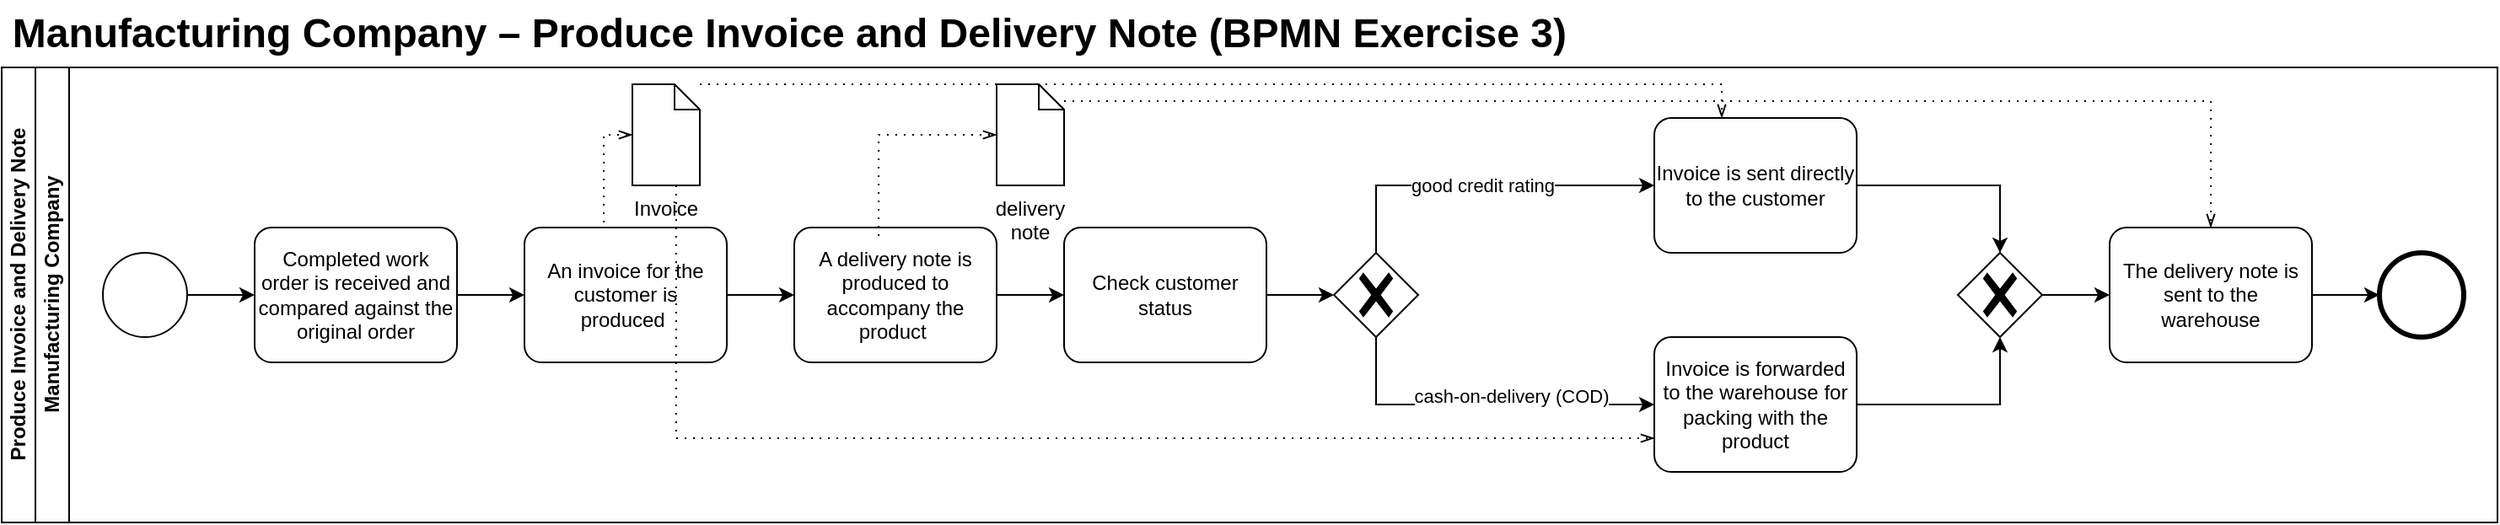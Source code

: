<mxfile version="20.5.1" type="github">
  <diagram id="i505uTj9jNunIqEYuS5m" name="第 1 页">
    <mxGraphModel dx="603" dy="790" grid="1" gridSize="10" guides="1" tooltips="1" connect="1" arrows="1" fold="1" page="1" pageScale="1" pageWidth="827" pageHeight="1169" math="0" shadow="0">
      <root>
        <mxCell id="0" />
        <mxCell id="1" parent="0" />
        <mxCell id="6hNbcYGKXFEUJrrH9xau-1" value="Manufacturing Company – Produce Invoice and Delivery Note (BPMN Exercise 3)&amp;nbsp;" style="text;strokeColor=none;fillColor=none;html=1;fontSize=24;fontStyle=1;verticalAlign=middle;align=center;" vertex="1" parent="1">
          <mxGeometry x="440" y="10" width="100" height="40" as="geometry" />
        </mxCell>
        <mxCell id="6hNbcYGKXFEUJrrH9xau-2" value="Produce Invoice and Delivery Note" style="swimlane;html=1;childLayout=stackLayout;resizeParent=1;resizeParentMax=0;horizontal=0;startSize=20;horizontalStack=0;" vertex="1" parent="1">
          <mxGeometry x="20" y="50" width="1480" height="270" as="geometry" />
        </mxCell>
        <mxCell id="6hNbcYGKXFEUJrrH9xau-3" value="Manufacturing Company" style="swimlane;html=1;startSize=20;horizontal=0;" vertex="1" parent="6hNbcYGKXFEUJrrH9xau-2">
          <mxGeometry x="20" width="1460" height="270" as="geometry" />
        </mxCell>
        <mxCell id="6hNbcYGKXFEUJrrH9xau-10" value="" style="edgeStyle=orthogonalEdgeStyle;rounded=0;orthogonalLoop=1;jettySize=auto;html=1;" edge="1" parent="6hNbcYGKXFEUJrrH9xau-3" source="6hNbcYGKXFEUJrrH9xau-6" target="6hNbcYGKXFEUJrrH9xau-9">
          <mxGeometry relative="1" as="geometry" />
        </mxCell>
        <mxCell id="6hNbcYGKXFEUJrrH9xau-6" value="Completed work order is received and compared against the original order" style="points=[[0.25,0,0],[0.5,0,0],[0.75,0,0],[1,0.25,0],[1,0.5,0],[1,0.75,0],[0.75,1,0],[0.5,1,0],[0.25,1,0],[0,0.75,0],[0,0.5,0],[0,0.25,0]];shape=mxgraph.bpmn.task;whiteSpace=wrap;rectStyle=rounded;size=10;taskMarker=abstract;" vertex="1" parent="6hNbcYGKXFEUJrrH9xau-3">
          <mxGeometry x="130" y="95" width="120" height="80" as="geometry" />
        </mxCell>
        <mxCell id="6hNbcYGKXFEUJrrH9xau-8" style="edgeStyle=orthogonalEdgeStyle;rounded=0;orthogonalLoop=1;jettySize=auto;html=1;" edge="1" parent="6hNbcYGKXFEUJrrH9xau-3" source="6hNbcYGKXFEUJrrH9xau-7" target="6hNbcYGKXFEUJrrH9xau-6">
          <mxGeometry relative="1" as="geometry" />
        </mxCell>
        <mxCell id="6hNbcYGKXFEUJrrH9xau-7" value="" style="points=[[0.145,0.145,0],[0.5,0,0],[0.855,0.145,0],[1,0.5,0],[0.855,0.855,0],[0.5,1,0],[0.145,0.855,0],[0,0.5,0]];shape=mxgraph.bpmn.event;html=1;verticalLabelPosition=bottom;labelBackgroundColor=#ffffff;verticalAlign=top;align=center;perimeter=ellipsePerimeter;outlineConnect=0;aspect=fixed;outline=standard;symbol=general;" vertex="1" parent="6hNbcYGKXFEUJrrH9xau-3">
          <mxGeometry x="40" y="110" width="50" height="50" as="geometry" />
        </mxCell>
        <mxCell id="6hNbcYGKXFEUJrrH9xau-9" value="An invoice for the customer is produced " style="points=[[0.25,0,0],[0.5,0,0],[0.75,0,0],[1,0.25,0],[1,0.5,0],[1,0.75,0],[0.75,1,0],[0.5,1,0],[0.25,1,0],[0,0.75,0],[0,0.5,0],[0,0.25,0]];shape=mxgraph.bpmn.task;whiteSpace=wrap;rectStyle=rounded;size=10;taskMarker=abstract;" vertex="1" parent="6hNbcYGKXFEUJrrH9xau-3">
          <mxGeometry x="290" y="95" width="120" height="80" as="geometry" />
        </mxCell>
        <mxCell id="6hNbcYGKXFEUJrrH9xau-14" value="" style="points=[[0.25,0.25,0],[0.5,0,0],[0.75,0.25,0],[1,0.5,0],[0.75,0.75,0],[0.5,1,0],[0.25,0.75,0],[0,0.5,0]];shape=mxgraph.bpmn.gateway2;html=1;verticalLabelPosition=bottom;labelBackgroundColor=#ffffff;verticalAlign=top;align=center;perimeter=rhombusPerimeter;outlineConnect=0;outline=none;symbol=none;gwType=exclusive;" vertex="1" parent="6hNbcYGKXFEUJrrH9xau-3">
          <mxGeometry x="770" y="110" width="50" height="50" as="geometry" />
        </mxCell>
        <mxCell id="6hNbcYGKXFEUJrrH9xau-21" value="Invoice is sent directly to the customer" style="points=[[0.25,0,0],[0.5,0,0],[0.75,0,0],[1,0.25,0],[1,0.5,0],[1,0.75,0],[0.75,1,0],[0.5,1,0],[0.25,1,0],[0,0.75,0],[0,0.5,0],[0,0.25,0]];shape=mxgraph.bpmn.task;whiteSpace=wrap;rectStyle=rounded;size=10;taskMarker=abstract;" vertex="1" parent="6hNbcYGKXFEUJrrH9xau-3">
          <mxGeometry x="960" y="30" width="120" height="80" as="geometry" />
        </mxCell>
        <mxCell id="6hNbcYGKXFEUJrrH9xau-22" value="good credit rating" style="edgeStyle=orthogonalEdgeStyle;rounded=0;orthogonalLoop=1;jettySize=auto;html=1;" edge="1" parent="6hNbcYGKXFEUJrrH9xau-3" source="6hNbcYGKXFEUJrrH9xau-14" target="6hNbcYGKXFEUJrrH9xau-21">
          <mxGeometry relative="1" as="geometry">
            <Array as="points">
              <mxPoint x="795" y="70" />
            </Array>
          </mxGeometry>
        </mxCell>
        <mxCell id="6hNbcYGKXFEUJrrH9xau-34" style="edgeStyle=orthogonalEdgeStyle;rounded=0;orthogonalLoop=1;jettySize=auto;html=1;" edge="1" parent="6hNbcYGKXFEUJrrH9xau-3" source="6hNbcYGKXFEUJrrH9xau-28" target="6hNbcYGKXFEUJrrH9xau-33">
          <mxGeometry relative="1" as="geometry" />
        </mxCell>
        <mxCell id="6hNbcYGKXFEUJrrH9xau-28" value="" style="points=[[0.25,0.25,0],[0.5,0,0],[0.75,0.25,0],[1,0.5,0],[0.75,0.75,0],[0.5,1,0],[0.25,0.75,0],[0,0.5,0]];shape=mxgraph.bpmn.gateway2;html=1;verticalLabelPosition=bottom;labelBackgroundColor=#ffffff;verticalAlign=top;align=center;perimeter=rhombusPerimeter;outlineConnect=0;outline=none;symbol=none;gwType=exclusive;" vertex="1" parent="6hNbcYGKXFEUJrrH9xau-3">
          <mxGeometry x="1140" y="110" width="50" height="50" as="geometry" />
        </mxCell>
        <mxCell id="6hNbcYGKXFEUJrrH9xau-31" style="edgeStyle=orthogonalEdgeStyle;rounded=0;orthogonalLoop=1;jettySize=auto;html=1;" edge="1" parent="6hNbcYGKXFEUJrrH9xau-3" source="6hNbcYGKXFEUJrrH9xau-21" target="6hNbcYGKXFEUJrrH9xau-28">
          <mxGeometry relative="1" as="geometry">
            <Array as="points">
              <mxPoint x="1165" y="70" />
            </Array>
          </mxGeometry>
        </mxCell>
        <mxCell id="6hNbcYGKXFEUJrrH9xau-33" value="The delivery note is sent to the warehouse" style="points=[[0.25,0,0],[0.5,0,0],[0.75,0,0],[1,0.25,0],[1,0.5,0],[1,0.75,0],[0.75,1,0],[0.5,1,0],[0.25,1,0],[0,0.75,0],[0,0.5,0],[0,0.25,0]];shape=mxgraph.bpmn.task;whiteSpace=wrap;rectStyle=rounded;size=10;taskMarker=abstract;" vertex="1" parent="6hNbcYGKXFEUJrrH9xau-3">
          <mxGeometry x="1230" y="95" width="120" height="80" as="geometry" />
        </mxCell>
        <mxCell id="6hNbcYGKXFEUJrrH9xau-37" value="Invoice" style="shape=mxgraph.bpmn.data;labelPosition=center;verticalLabelPosition=bottom;align=center;verticalAlign=top;whiteSpace=wrap;size=15;html=1;" vertex="1" parent="6hNbcYGKXFEUJrrH9xau-3">
          <mxGeometry x="354" y="10" width="40" height="60" as="geometry" />
        </mxCell>
        <mxCell id="6hNbcYGKXFEUJrrH9xau-38" value="" style="edgeStyle=elbowEdgeStyle;fontSize=12;html=1;endFill=0;startFill=0;endSize=6;startSize=6;dashed=1;dashPattern=1 4;endArrow=openThin;startArrow=none;rounded=0;exitX=0.25;exitY=0;exitDx=0;exitDy=0;exitPerimeter=0;" edge="1" parent="6hNbcYGKXFEUJrrH9xau-3" source="6hNbcYGKXFEUJrrH9xau-9" target="6hNbcYGKXFEUJrrH9xau-37">
          <mxGeometry width="160" relative="1" as="geometry">
            <mxPoint x="170" y="50" as="sourcePoint" />
            <mxPoint x="330" y="50" as="targetPoint" />
          </mxGeometry>
        </mxCell>
        <mxCell id="6hNbcYGKXFEUJrrH9xau-39" value="delivery note" style="shape=mxgraph.bpmn.data;labelPosition=center;verticalLabelPosition=bottom;align=center;verticalAlign=top;whiteSpace=wrap;size=15;html=1;" vertex="1" parent="6hNbcYGKXFEUJrrH9xau-3">
          <mxGeometry x="570" y="10" width="40" height="60" as="geometry" />
        </mxCell>
        <mxCell id="6hNbcYGKXFEUJrrH9xau-41" value="" style="edgeStyle=elbowEdgeStyle;fontSize=12;html=1;endFill=0;startFill=0;endSize=6;startSize=6;dashed=1;dashPattern=1 4;endArrow=openThin;startArrow=none;rounded=0;" edge="1" parent="6hNbcYGKXFEUJrrH9xau-3" source="6hNbcYGKXFEUJrrH9xau-39" target="6hNbcYGKXFEUJrrH9xau-33">
          <mxGeometry width="160" relative="1" as="geometry">
            <mxPoint x="630" y="40" as="sourcePoint" />
            <mxPoint x="760" y="40" as="targetPoint" />
            <Array as="points">
              <mxPoint x="1290" y="20" />
            </Array>
          </mxGeometry>
        </mxCell>
        <mxCell id="6hNbcYGKXFEUJrrH9xau-42" value="" style="edgeStyle=elbowEdgeStyle;fontSize=12;html=1;endFill=0;startFill=0;endSize=6;startSize=6;dashed=1;dashPattern=1 4;endArrow=openThin;startArrow=none;rounded=0;" edge="1" parent="6hNbcYGKXFEUJrrH9xau-3" source="6hNbcYGKXFEUJrrH9xau-37" target="6hNbcYGKXFEUJrrH9xau-21">
          <mxGeometry width="160" relative="1" as="geometry">
            <mxPoint x="400" y="30" as="sourcePoint" />
            <mxPoint x="560" y="30" as="targetPoint" />
            <Array as="points">
              <mxPoint x="1000" y="10" />
            </Array>
          </mxGeometry>
        </mxCell>
        <mxCell id="6hNbcYGKXFEUJrrH9xau-17" style="edgeStyle=orthogonalEdgeStyle;rounded=0;orthogonalLoop=1;jettySize=auto;html=1;" edge="1" parent="1" source="6hNbcYGKXFEUJrrH9xau-11" target="6hNbcYGKXFEUJrrH9xau-16">
          <mxGeometry relative="1" as="geometry" />
        </mxCell>
        <mxCell id="6hNbcYGKXFEUJrrH9xau-11" value="A delivery note is produced to accompany the product " style="points=[[0.25,0,0],[0.5,0,0],[0.75,0,0],[1,0.25,0],[1,0.5,0],[1,0.75,0],[0.75,1,0],[0.5,1,0],[0.25,1,0],[0,0.75,0],[0,0.5,0],[0,0.25,0]];shape=mxgraph.bpmn.task;whiteSpace=wrap;rectStyle=rounded;size=10;taskMarker=abstract;" vertex="1" parent="1">
          <mxGeometry x="490" y="145" width="120" height="80" as="geometry" />
        </mxCell>
        <mxCell id="6hNbcYGKXFEUJrrH9xau-12" value="" style="edgeStyle=orthogonalEdgeStyle;rounded=0;orthogonalLoop=1;jettySize=auto;html=1;" edge="1" parent="1" source="6hNbcYGKXFEUJrrH9xau-9" target="6hNbcYGKXFEUJrrH9xau-11">
          <mxGeometry relative="1" as="geometry" />
        </mxCell>
        <mxCell id="6hNbcYGKXFEUJrrH9xau-26" style="edgeStyle=orthogonalEdgeStyle;rounded=0;orthogonalLoop=1;jettySize=auto;html=1;entryX=0;entryY=0.5;entryDx=0;entryDy=0;entryPerimeter=0;" edge="1" parent="1" source="6hNbcYGKXFEUJrrH9xau-14" target="6hNbcYGKXFEUJrrH9xau-23">
          <mxGeometry relative="1" as="geometry">
            <Array as="points">
              <mxPoint x="835" y="250" />
            </Array>
          </mxGeometry>
        </mxCell>
        <mxCell id="6hNbcYGKXFEUJrrH9xau-27" value="cash-on-delivery (COD)" style="edgeLabel;html=1;align=center;verticalAlign=middle;resizable=0;points=[];" vertex="1" connectable="0" parent="6hNbcYGKXFEUJrrH9xau-26">
          <mxGeometry x="0.177" y="5" relative="1" as="geometry">
            <mxPoint x="-1" as="offset" />
          </mxGeometry>
        </mxCell>
        <mxCell id="6hNbcYGKXFEUJrrH9xau-18" style="edgeStyle=orthogonalEdgeStyle;rounded=0;orthogonalLoop=1;jettySize=auto;html=1;" edge="1" parent="1" source="6hNbcYGKXFEUJrrH9xau-16" target="6hNbcYGKXFEUJrrH9xau-14">
          <mxGeometry relative="1" as="geometry" />
        </mxCell>
        <mxCell id="6hNbcYGKXFEUJrrH9xau-16" value="Check customer status" style="points=[[0.25,0,0],[0.5,0,0],[0.75,0,0],[1,0.25,0],[1,0.5,0],[1,0.75,0],[0.75,1,0],[0.5,1,0],[0.25,1,0],[0,0.75,0],[0,0.5,0],[0,0.25,0]];shape=mxgraph.bpmn.task;whiteSpace=wrap;rectStyle=rounded;size=10;taskMarker=abstract;" vertex="1" parent="1">
          <mxGeometry x="650" y="145" width="120" height="80" as="geometry" />
        </mxCell>
        <mxCell id="6hNbcYGKXFEUJrrH9xau-32" style="edgeStyle=orthogonalEdgeStyle;rounded=0;orthogonalLoop=1;jettySize=auto;html=1;entryX=0.5;entryY=1;entryDx=0;entryDy=0;entryPerimeter=0;" edge="1" parent="1" source="6hNbcYGKXFEUJrrH9xau-23" target="6hNbcYGKXFEUJrrH9xau-28">
          <mxGeometry relative="1" as="geometry">
            <Array as="points">
              <mxPoint x="1205" y="250" />
            </Array>
          </mxGeometry>
        </mxCell>
        <mxCell id="6hNbcYGKXFEUJrrH9xau-23" value="Invoice is forwarded to the warehouse for &#xa;packing with the product" style="points=[[0.25,0,0],[0.5,0,0],[0.75,0,0],[1,0.25,0],[1,0.5,0],[1,0.75,0],[0.75,1,0],[0.5,1,0],[0.25,1,0],[0,0.75,0],[0,0.5,0],[0,0.25,0]];shape=mxgraph.bpmn.task;whiteSpace=wrap;rectStyle=rounded;size=10;taskMarker=abstract;" vertex="1" parent="1">
          <mxGeometry x="1000" y="210" width="120" height="80" as="geometry" />
        </mxCell>
        <mxCell id="6hNbcYGKXFEUJrrH9xau-35" value="" style="points=[[0.145,0.145,0],[0.5,0,0],[0.855,0.145,0],[1,0.5,0],[0.855,0.855,0],[0.5,1,0],[0.145,0.855,0],[0,0.5,0]];shape=mxgraph.bpmn.event;html=1;verticalLabelPosition=bottom;labelBackgroundColor=#ffffff;verticalAlign=top;align=center;perimeter=ellipsePerimeter;outlineConnect=0;aspect=fixed;outline=end;symbol=terminate2;" vertex="1" parent="1">
          <mxGeometry x="1430" y="160" width="50" height="50" as="geometry" />
        </mxCell>
        <mxCell id="6hNbcYGKXFEUJrrH9xau-36" style="edgeStyle=orthogonalEdgeStyle;rounded=0;orthogonalLoop=1;jettySize=auto;html=1;" edge="1" parent="1" source="6hNbcYGKXFEUJrrH9xau-33" target="6hNbcYGKXFEUJrrH9xau-35">
          <mxGeometry relative="1" as="geometry" />
        </mxCell>
        <mxCell id="6hNbcYGKXFEUJrrH9xau-40" value="" style="edgeStyle=elbowEdgeStyle;fontSize=12;html=1;endFill=0;startFill=0;endSize=6;startSize=6;dashed=1;dashPattern=1 4;endArrow=openThin;startArrow=none;rounded=0;exitX=0.417;exitY=0.063;exitDx=0;exitDy=0;exitPerimeter=0;" edge="1" parent="1" source="6hNbcYGKXFEUJrrH9xau-11" target="6hNbcYGKXFEUJrrH9xau-39">
          <mxGeometry width="160" relative="1" as="geometry">
            <mxPoint x="460" y="90" as="sourcePoint" />
            <mxPoint x="620" y="90" as="targetPoint" />
            <Array as="points">
              <mxPoint x="540" y="90" />
            </Array>
          </mxGeometry>
        </mxCell>
        <mxCell id="6hNbcYGKXFEUJrrH9xau-43" value="" style="edgeStyle=elbowEdgeStyle;fontSize=12;html=1;endFill=0;startFill=0;endSize=6;startSize=6;dashed=1;dashPattern=1 4;endArrow=openThin;startArrow=none;rounded=0;entryX=0;entryY=0.75;entryDx=0;entryDy=0;entryPerimeter=0;" edge="1" parent="1" source="6hNbcYGKXFEUJrrH9xau-37" target="6hNbcYGKXFEUJrrH9xau-23">
          <mxGeometry width="160" relative="1" as="geometry">
            <mxPoint x="440" y="100" as="sourcePoint" />
            <mxPoint x="600" y="100" as="targetPoint" />
            <Array as="points">
              <mxPoint x="420" y="280" />
            </Array>
          </mxGeometry>
        </mxCell>
      </root>
    </mxGraphModel>
  </diagram>
</mxfile>
